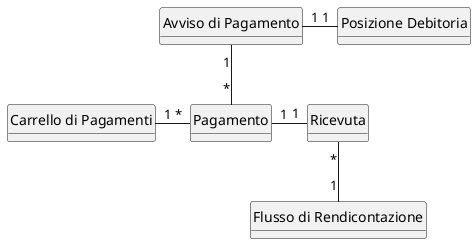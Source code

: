 @startuml
skinparam style strictuml
hide methods

class notice as "Avviso di Pagamento" {
  
  }
class pos as "Posizione Debitoria" {
 
}

class pagamento as "Pagamento" {
}

class ricevuta as "Ricevuta" {

}

class carrello as "Carrello di Pagamenti"{
}

class fdr as "Flusso di Rendicontazione" {
}

notice "1" - "1" pos 


notice "1" -d- "*" pagamento

pagamento "1" -"1" ricevuta

ricevuta "*" -d-"1" fdr

carrello "1" -"*" pagamento

@enduml